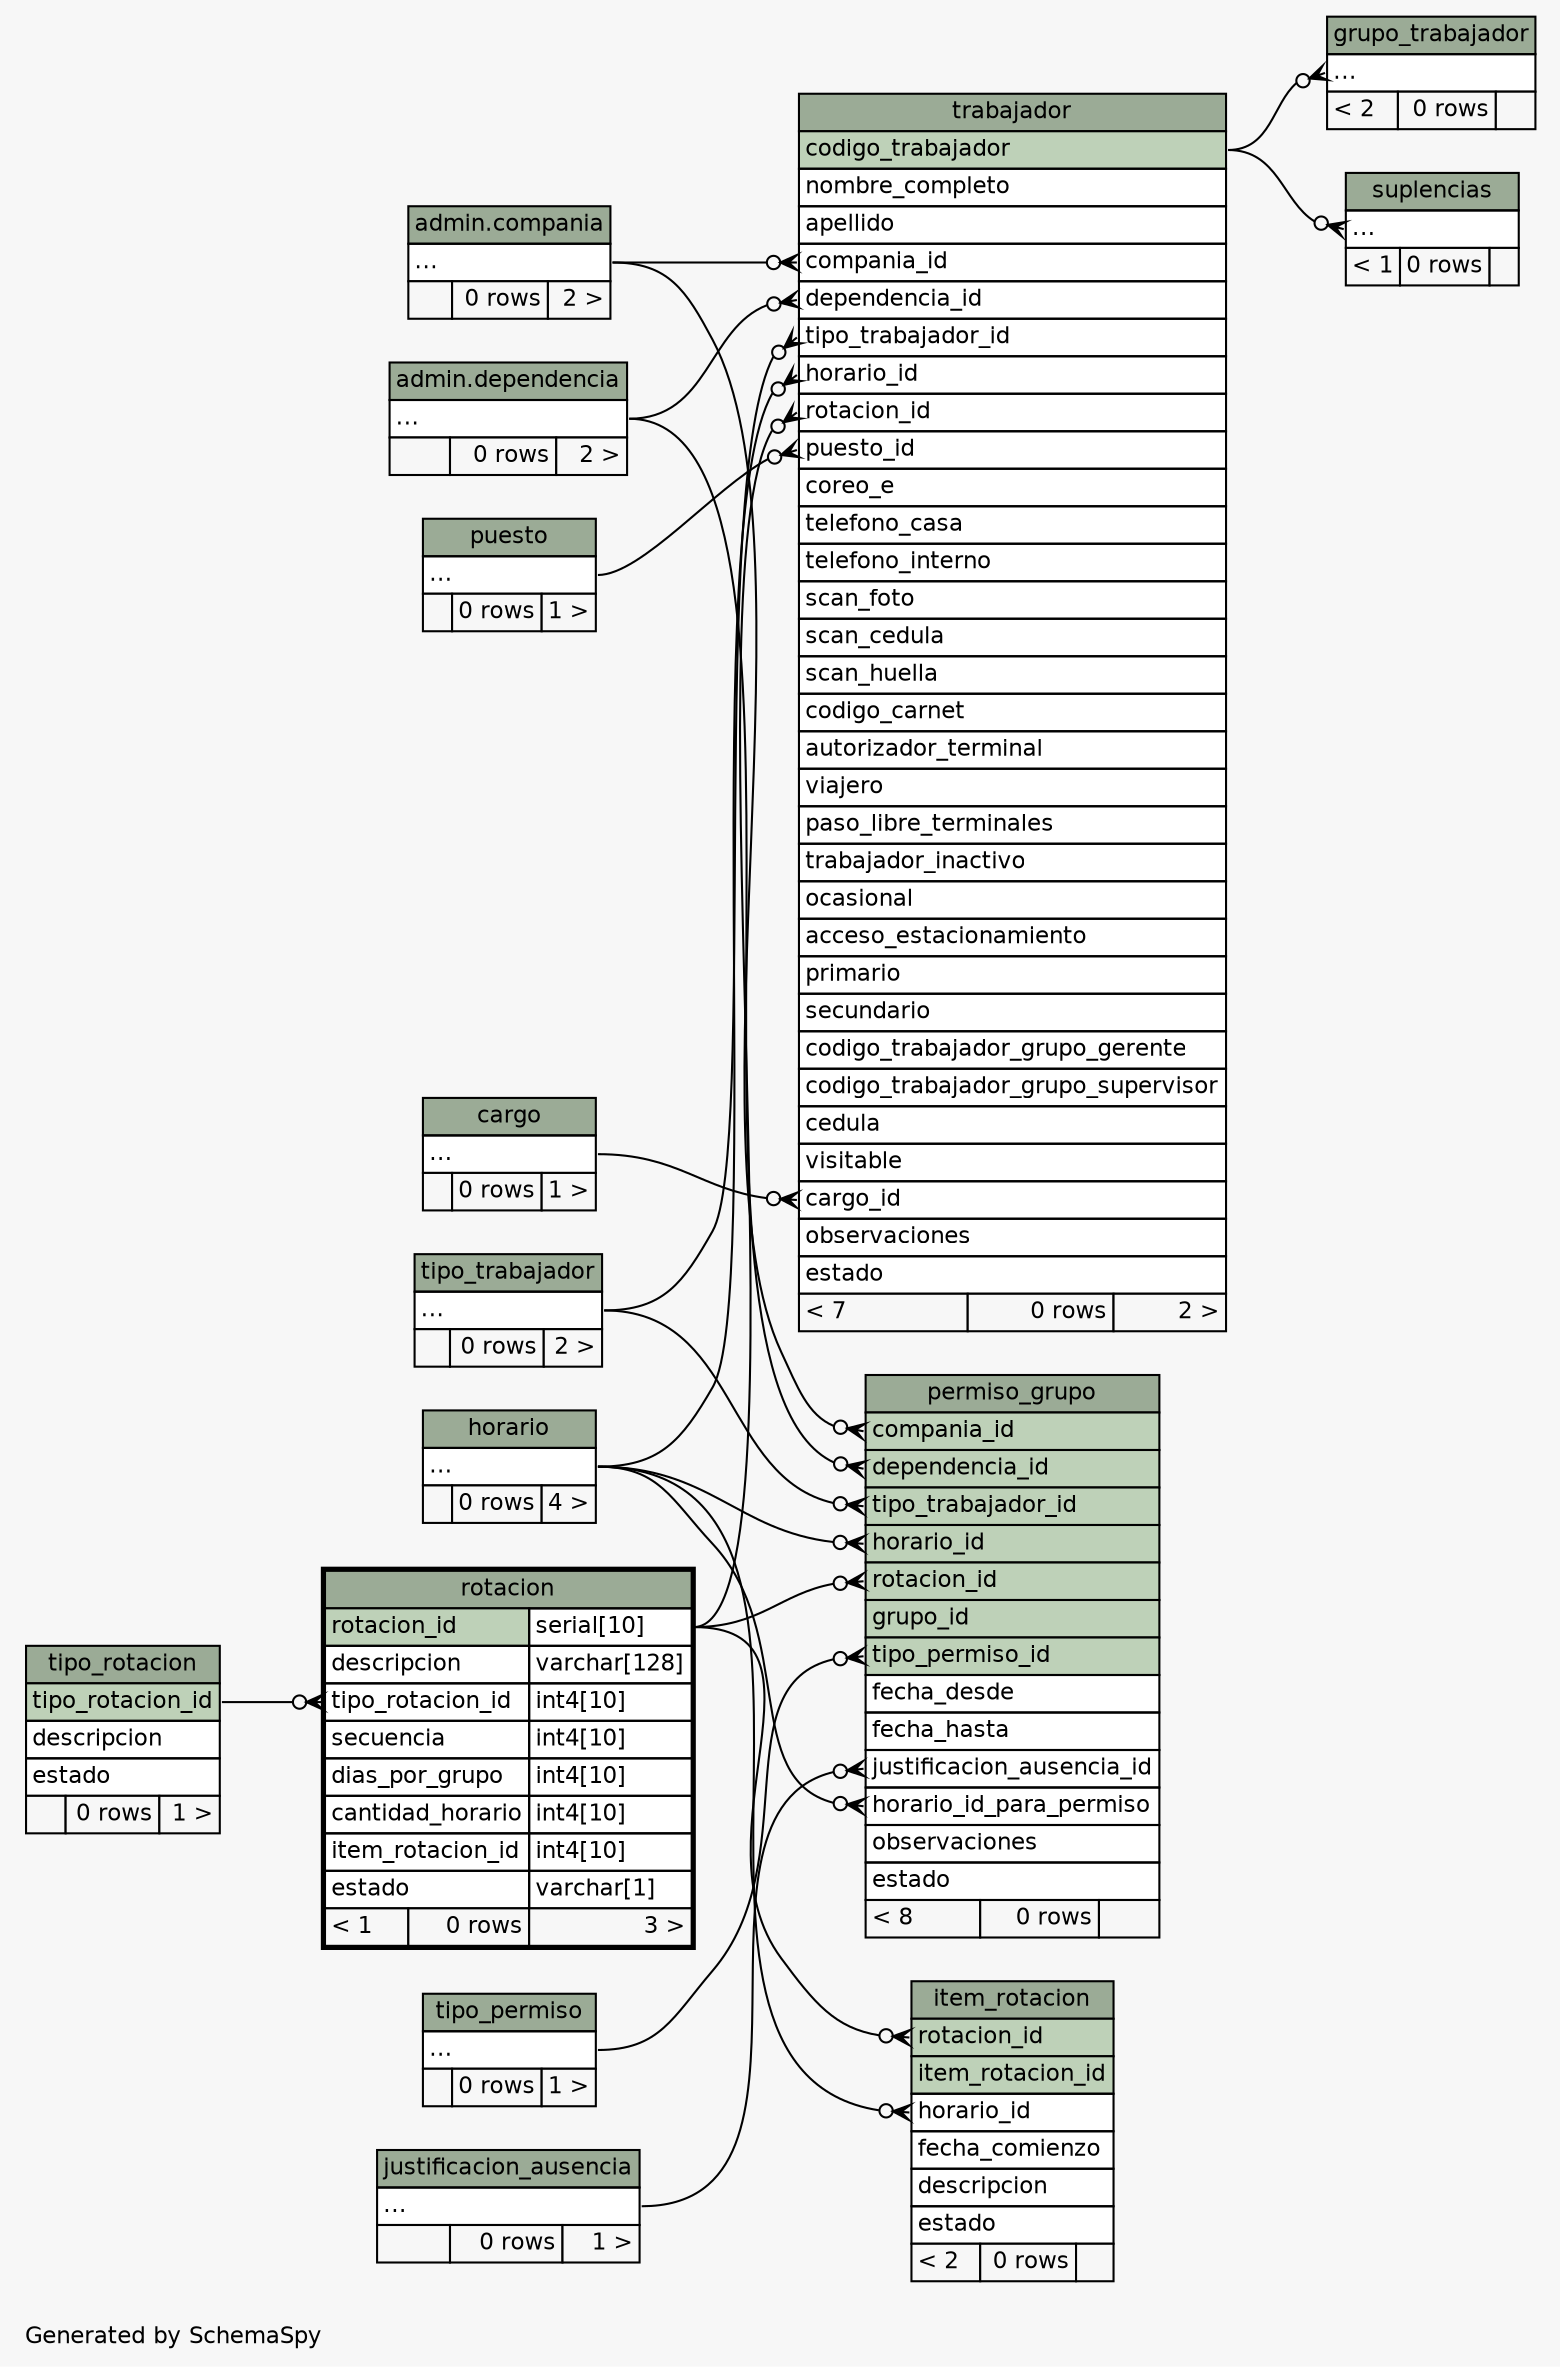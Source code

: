 // dot 2.26.3 on Linux 3.2.0-4-686-pae
// SchemaSpy rev 590
digraph "twoDegreesRelationshipsDiagram" {
  graph [
    rankdir="RL"
    bgcolor="#f7f7f7"
    label="\nGenerated by SchemaSpy"
    labeljust="l"
    nodesep="0.18"
    ranksep="0.46"
    fontname="Helvetica"
    fontsize="11"
  ];
  node [
    fontname="Helvetica"
    fontsize="11"
    shape="plaintext"
  ];
  edge [
    arrowsize="0.8"
  ];
  "grupo_trabajador":"elipses":w -> "trabajador":"codigo_trabajador":e [arrowhead=none dir=back arrowtail=crowodot];
  "item_rotacion":"horario_id":w -> "horario":"elipses":e [arrowhead=none dir=back arrowtail=crowodot];
  "item_rotacion":"rotacion_id":w -> "rotacion":"rotacion_id.type":e [arrowhead=none dir=back arrowtail=crowodot];
  "permiso_grupo":"compania_id":w -> "admin.compania":"elipses":e [arrowhead=none dir=back arrowtail=crowodot];
  "permiso_grupo":"dependencia_id":w -> "admin.dependencia":"elipses":e [arrowhead=none dir=back arrowtail=crowodot];
  "permiso_grupo":"horario_id":w -> "horario":"elipses":e [arrowhead=none dir=back arrowtail=crowodot];
  "permiso_grupo":"horario_id_para_permiso":w -> "horario":"elipses":e [arrowhead=none dir=back arrowtail=crowodot];
  "permiso_grupo":"justificacion_ausencia_id":w -> "justificacion_ausencia":"elipses":e [arrowhead=none dir=back arrowtail=crowodot];
  "permiso_grupo":"rotacion_id":w -> "rotacion":"rotacion_id.type":e [arrowhead=none dir=back arrowtail=crowodot];
  "permiso_grupo":"tipo_permiso_id":w -> "tipo_permiso":"elipses":e [arrowhead=none dir=back arrowtail=crowodot];
  "permiso_grupo":"tipo_trabajador_id":w -> "tipo_trabajador":"elipses":e [arrowhead=none dir=back arrowtail=crowodot];
  "rotacion":"tipo_rotacion_id":w -> "tipo_rotacion":"tipo_rotacion_id":e [arrowhead=none dir=back arrowtail=crowodot];
  "suplencias":"elipses":w -> "trabajador":"codigo_trabajador":e [arrowhead=none dir=back arrowtail=crowodot];
  "trabajador":"cargo_id":w -> "cargo":"elipses":e [arrowhead=none dir=back arrowtail=crowodot];
  "trabajador":"compania_id":w -> "admin.compania":"elipses":e [arrowhead=none dir=back arrowtail=crowodot];
  "trabajador":"dependencia_id":w -> "admin.dependencia":"elipses":e [arrowhead=none dir=back arrowtail=crowodot];
  "trabajador":"horario_id":w -> "horario":"elipses":e [arrowhead=none dir=back arrowtail=crowodot];
  "trabajador":"puesto_id":w -> "puesto":"elipses":e [arrowhead=none dir=back arrowtail=crowodot];
  "trabajador":"rotacion_id":w -> "rotacion":"rotacion_id.type":e [arrowhead=none dir=back arrowtail=crowodot];
  "trabajador":"tipo_trabajador_id":w -> "tipo_trabajador":"elipses":e [arrowhead=none dir=back arrowtail=crowodot];
  "cargo" [
    label=<
    <TABLE BORDER="0" CELLBORDER="1" CELLSPACING="0" BGCOLOR="#ffffff">
      <TR><TD COLSPAN="3" BGCOLOR="#9bab96" ALIGN="CENTER">cargo</TD></TR>
      <TR><TD PORT="elipses" COLSPAN="3" ALIGN="LEFT">...</TD></TR>
      <TR><TD ALIGN="LEFT" BGCOLOR="#f7f7f7">  </TD><TD ALIGN="RIGHT" BGCOLOR="#f7f7f7">0 rows</TD><TD ALIGN="RIGHT" BGCOLOR="#f7f7f7">1 &gt;</TD></TR>
    </TABLE>>
    URL="cargo.html"
    tooltip="cargo"
  ];
  "admin.compania" [
    label=<
    <TABLE BORDER="0" CELLBORDER="1" CELLSPACING="0" BGCOLOR="#ffffff">
      <TR><TD COLSPAN="3" BGCOLOR="#9bab96" ALIGN="CENTER">admin.compania</TD></TR>
      <TR><TD PORT="elipses" COLSPAN="3" ALIGN="LEFT">...</TD></TR>
      <TR><TD ALIGN="LEFT" BGCOLOR="#f7f7f7">  </TD><TD ALIGN="RIGHT" BGCOLOR="#f7f7f7">0 rows</TD><TD ALIGN="RIGHT" BGCOLOR="#f7f7f7">2 &gt;</TD></TR>
    </TABLE>>
    URL="../../admin/tables/compania.html"
    tooltip="admin.compania"
  ];
  "admin.dependencia" [
    label=<
    <TABLE BORDER="0" CELLBORDER="1" CELLSPACING="0" BGCOLOR="#ffffff">
      <TR><TD COLSPAN="3" BGCOLOR="#9bab96" ALIGN="CENTER">admin.dependencia</TD></TR>
      <TR><TD PORT="elipses" COLSPAN="3" ALIGN="LEFT">...</TD></TR>
      <TR><TD ALIGN="LEFT" BGCOLOR="#f7f7f7">  </TD><TD ALIGN="RIGHT" BGCOLOR="#f7f7f7">0 rows</TD><TD ALIGN="RIGHT" BGCOLOR="#f7f7f7">2 &gt;</TD></TR>
    </TABLE>>
    URL="../../admin/tables/dependencia.html"
    tooltip="admin.dependencia"
  ];
  "grupo_trabajador" [
    label=<
    <TABLE BORDER="0" CELLBORDER="1" CELLSPACING="0" BGCOLOR="#ffffff">
      <TR><TD COLSPAN="3" BGCOLOR="#9bab96" ALIGN="CENTER">grupo_trabajador</TD></TR>
      <TR><TD PORT="elipses" COLSPAN="3" ALIGN="LEFT">...</TD></TR>
      <TR><TD ALIGN="LEFT" BGCOLOR="#f7f7f7">&lt; 2</TD><TD ALIGN="RIGHT" BGCOLOR="#f7f7f7">0 rows</TD><TD ALIGN="RIGHT" BGCOLOR="#f7f7f7">  </TD></TR>
    </TABLE>>
    URL="grupo_trabajador.html"
    tooltip="grupo_trabajador"
  ];
  "horario" [
    label=<
    <TABLE BORDER="0" CELLBORDER="1" CELLSPACING="0" BGCOLOR="#ffffff">
      <TR><TD COLSPAN="3" BGCOLOR="#9bab96" ALIGN="CENTER">horario</TD></TR>
      <TR><TD PORT="elipses" COLSPAN="3" ALIGN="LEFT">...</TD></TR>
      <TR><TD ALIGN="LEFT" BGCOLOR="#f7f7f7">  </TD><TD ALIGN="RIGHT" BGCOLOR="#f7f7f7">0 rows</TD><TD ALIGN="RIGHT" BGCOLOR="#f7f7f7">4 &gt;</TD></TR>
    </TABLE>>
    URL="horario.html"
    tooltip="horario"
  ];
  "item_rotacion" [
    label=<
    <TABLE BORDER="0" CELLBORDER="1" CELLSPACING="0" BGCOLOR="#ffffff">
      <TR><TD COLSPAN="3" BGCOLOR="#9bab96" ALIGN="CENTER">item_rotacion</TD></TR>
      <TR><TD PORT="rotacion_id" COLSPAN="3" BGCOLOR="#bed1b8" ALIGN="LEFT">rotacion_id</TD></TR>
      <TR><TD PORT="item_rotacion_id" COLSPAN="3" BGCOLOR="#bed1b8" ALIGN="LEFT">item_rotacion_id</TD></TR>
      <TR><TD PORT="horario_id" COLSPAN="3" ALIGN="LEFT">horario_id</TD></TR>
      <TR><TD PORT="fecha_comienzo" COLSPAN="3" ALIGN="LEFT">fecha_comienzo</TD></TR>
      <TR><TD PORT="descripcion" COLSPAN="3" ALIGN="LEFT">descripcion</TD></TR>
      <TR><TD PORT="estado" COLSPAN="3" ALIGN="LEFT">estado</TD></TR>
      <TR><TD ALIGN="LEFT" BGCOLOR="#f7f7f7">&lt; 2</TD><TD ALIGN="RIGHT" BGCOLOR="#f7f7f7">0 rows</TD><TD ALIGN="RIGHT" BGCOLOR="#f7f7f7">  </TD></TR>
    </TABLE>>
    URL="item_rotacion.html"
    tooltip="item_rotacion"
  ];
  "justificacion_ausencia" [
    label=<
    <TABLE BORDER="0" CELLBORDER="1" CELLSPACING="0" BGCOLOR="#ffffff">
      <TR><TD COLSPAN="3" BGCOLOR="#9bab96" ALIGN="CENTER">justificacion_ausencia</TD></TR>
      <TR><TD PORT="elipses" COLSPAN="3" ALIGN="LEFT">...</TD></TR>
      <TR><TD ALIGN="LEFT" BGCOLOR="#f7f7f7">  </TD><TD ALIGN="RIGHT" BGCOLOR="#f7f7f7">0 rows</TD><TD ALIGN="RIGHT" BGCOLOR="#f7f7f7">1 &gt;</TD></TR>
    </TABLE>>
    URL="justificacion_ausencia.html"
    tooltip="justificacion_ausencia"
  ];
  "permiso_grupo" [
    label=<
    <TABLE BORDER="0" CELLBORDER="1" CELLSPACING="0" BGCOLOR="#ffffff">
      <TR><TD COLSPAN="3" BGCOLOR="#9bab96" ALIGN="CENTER">permiso_grupo</TD></TR>
      <TR><TD PORT="compania_id" COLSPAN="3" BGCOLOR="#bed1b8" ALIGN="LEFT">compania_id</TD></TR>
      <TR><TD PORT="dependencia_id" COLSPAN="3" BGCOLOR="#bed1b8" ALIGN="LEFT">dependencia_id</TD></TR>
      <TR><TD PORT="tipo_trabajador_id" COLSPAN="3" BGCOLOR="#bed1b8" ALIGN="LEFT">tipo_trabajador_id</TD></TR>
      <TR><TD PORT="horario_id" COLSPAN="3" BGCOLOR="#bed1b8" ALIGN="LEFT">horario_id</TD></TR>
      <TR><TD PORT="rotacion_id" COLSPAN="3" BGCOLOR="#bed1b8" ALIGN="LEFT">rotacion_id</TD></TR>
      <TR><TD PORT="grupo_id" COLSPAN="3" BGCOLOR="#bed1b8" ALIGN="LEFT">grupo_id</TD></TR>
      <TR><TD PORT="tipo_permiso_id" COLSPAN="3" BGCOLOR="#bed1b8" ALIGN="LEFT">tipo_permiso_id</TD></TR>
      <TR><TD PORT="fecha_desde" COLSPAN="3" ALIGN="LEFT">fecha_desde</TD></TR>
      <TR><TD PORT="fecha_hasta" COLSPAN="3" ALIGN="LEFT">fecha_hasta</TD></TR>
      <TR><TD PORT="justificacion_ausencia_id" COLSPAN="3" ALIGN="LEFT">justificacion_ausencia_id</TD></TR>
      <TR><TD PORT="horario_id_para_permiso" COLSPAN="3" ALIGN="LEFT">horario_id_para_permiso</TD></TR>
      <TR><TD PORT="observaciones" COLSPAN="3" ALIGN="LEFT">observaciones</TD></TR>
      <TR><TD PORT="estado" COLSPAN="3" ALIGN="LEFT">estado</TD></TR>
      <TR><TD ALIGN="LEFT" BGCOLOR="#f7f7f7">&lt; 8</TD><TD ALIGN="RIGHT" BGCOLOR="#f7f7f7">0 rows</TD><TD ALIGN="RIGHT" BGCOLOR="#f7f7f7">  </TD></TR>
    </TABLE>>
    URL="permiso_grupo.html"
    tooltip="permiso_grupo"
  ];
  "puesto" [
    label=<
    <TABLE BORDER="0" CELLBORDER="1" CELLSPACING="0" BGCOLOR="#ffffff">
      <TR><TD COLSPAN="3" BGCOLOR="#9bab96" ALIGN="CENTER">puesto</TD></TR>
      <TR><TD PORT="elipses" COLSPAN="3" ALIGN="LEFT">...</TD></TR>
      <TR><TD ALIGN="LEFT" BGCOLOR="#f7f7f7">  </TD><TD ALIGN="RIGHT" BGCOLOR="#f7f7f7">0 rows</TD><TD ALIGN="RIGHT" BGCOLOR="#f7f7f7">1 &gt;</TD></TR>
    </TABLE>>
    URL="puesto.html"
    tooltip="puesto"
  ];
  "rotacion" [
    label=<
    <TABLE BORDER="2" CELLBORDER="1" CELLSPACING="0" BGCOLOR="#ffffff">
      <TR><TD COLSPAN="3" BGCOLOR="#9bab96" ALIGN="CENTER">rotacion</TD></TR>
      <TR><TD PORT="rotacion_id" COLSPAN="2" BGCOLOR="#bed1b8" ALIGN="LEFT">rotacion_id</TD><TD PORT="rotacion_id.type" ALIGN="LEFT">serial[10]</TD></TR>
      <TR><TD PORT="descripcion" COLSPAN="2" ALIGN="LEFT">descripcion</TD><TD PORT="descripcion.type" ALIGN="LEFT">varchar[128]</TD></TR>
      <TR><TD PORT="tipo_rotacion_id" COLSPAN="2" ALIGN="LEFT">tipo_rotacion_id</TD><TD PORT="tipo_rotacion_id.type" ALIGN="LEFT">int4[10]</TD></TR>
      <TR><TD PORT="secuencia" COLSPAN="2" ALIGN="LEFT">secuencia</TD><TD PORT="secuencia.type" ALIGN="LEFT">int4[10]</TD></TR>
      <TR><TD PORT="dias_por_grupo" COLSPAN="2" ALIGN="LEFT">dias_por_grupo</TD><TD PORT="dias_por_grupo.type" ALIGN="LEFT">int4[10]</TD></TR>
      <TR><TD PORT="cantidad_horario" COLSPAN="2" ALIGN="LEFT">cantidad_horario</TD><TD PORT="cantidad_horario.type" ALIGN="LEFT">int4[10]</TD></TR>
      <TR><TD PORT="item_rotacion_id" COLSPAN="2" ALIGN="LEFT">item_rotacion_id</TD><TD PORT="item_rotacion_id.type" ALIGN="LEFT">int4[10]</TD></TR>
      <TR><TD PORT="estado" COLSPAN="2" ALIGN="LEFT">estado</TD><TD PORT="estado.type" ALIGN="LEFT">varchar[1]</TD></TR>
      <TR><TD ALIGN="LEFT" BGCOLOR="#f7f7f7">&lt; 1</TD><TD ALIGN="RIGHT" BGCOLOR="#f7f7f7">0 rows</TD><TD ALIGN="RIGHT" BGCOLOR="#f7f7f7">3 &gt;</TD></TR>
    </TABLE>>
    URL="rotacion.html"
    tooltip="rotacion"
  ];
  "suplencias" [
    label=<
    <TABLE BORDER="0" CELLBORDER="1" CELLSPACING="0" BGCOLOR="#ffffff">
      <TR><TD COLSPAN="3" BGCOLOR="#9bab96" ALIGN="CENTER">suplencias</TD></TR>
      <TR><TD PORT="elipses" COLSPAN="3" ALIGN="LEFT">...</TD></TR>
      <TR><TD ALIGN="LEFT" BGCOLOR="#f7f7f7">&lt; 1</TD><TD ALIGN="RIGHT" BGCOLOR="#f7f7f7">0 rows</TD><TD ALIGN="RIGHT" BGCOLOR="#f7f7f7">  </TD></TR>
    </TABLE>>
    URL="suplencias.html"
    tooltip="suplencias"
  ];
  "tipo_permiso" [
    label=<
    <TABLE BORDER="0" CELLBORDER="1" CELLSPACING="0" BGCOLOR="#ffffff">
      <TR><TD COLSPAN="3" BGCOLOR="#9bab96" ALIGN="CENTER">tipo_permiso</TD></TR>
      <TR><TD PORT="elipses" COLSPAN="3" ALIGN="LEFT">...</TD></TR>
      <TR><TD ALIGN="LEFT" BGCOLOR="#f7f7f7">  </TD><TD ALIGN="RIGHT" BGCOLOR="#f7f7f7">0 rows</TD><TD ALIGN="RIGHT" BGCOLOR="#f7f7f7">1 &gt;</TD></TR>
    </TABLE>>
    URL="tipo_permiso.html"
    tooltip="tipo_permiso"
  ];
  "tipo_rotacion" [
    label=<
    <TABLE BORDER="0" CELLBORDER="1" CELLSPACING="0" BGCOLOR="#ffffff">
      <TR><TD COLSPAN="3" BGCOLOR="#9bab96" ALIGN="CENTER">tipo_rotacion</TD></TR>
      <TR><TD PORT="tipo_rotacion_id" COLSPAN="3" BGCOLOR="#bed1b8" ALIGN="LEFT">tipo_rotacion_id</TD></TR>
      <TR><TD PORT="descripcion" COLSPAN="3" ALIGN="LEFT">descripcion</TD></TR>
      <TR><TD PORT="estado" COLSPAN="3" ALIGN="LEFT">estado</TD></TR>
      <TR><TD ALIGN="LEFT" BGCOLOR="#f7f7f7">  </TD><TD ALIGN="RIGHT" BGCOLOR="#f7f7f7">0 rows</TD><TD ALIGN="RIGHT" BGCOLOR="#f7f7f7">1 &gt;</TD></TR>
    </TABLE>>
    URL="tipo_rotacion.html"
    tooltip="tipo_rotacion"
  ];
  "tipo_trabajador" [
    label=<
    <TABLE BORDER="0" CELLBORDER="1" CELLSPACING="0" BGCOLOR="#ffffff">
      <TR><TD COLSPAN="3" BGCOLOR="#9bab96" ALIGN="CENTER">tipo_trabajador</TD></TR>
      <TR><TD PORT="elipses" COLSPAN="3" ALIGN="LEFT">...</TD></TR>
      <TR><TD ALIGN="LEFT" BGCOLOR="#f7f7f7">  </TD><TD ALIGN="RIGHT" BGCOLOR="#f7f7f7">0 rows</TD><TD ALIGN="RIGHT" BGCOLOR="#f7f7f7">2 &gt;</TD></TR>
    </TABLE>>
    URL="tipo_trabajador.html"
    tooltip="tipo_trabajador"
  ];
  "trabajador" [
    label=<
    <TABLE BORDER="0" CELLBORDER="1" CELLSPACING="0" BGCOLOR="#ffffff">
      <TR><TD COLSPAN="3" BGCOLOR="#9bab96" ALIGN="CENTER">trabajador</TD></TR>
      <TR><TD PORT="codigo_trabajador" COLSPAN="3" BGCOLOR="#bed1b8" ALIGN="LEFT">codigo_trabajador</TD></TR>
      <TR><TD PORT="nombre_completo" COLSPAN="3" ALIGN="LEFT">nombre_completo</TD></TR>
      <TR><TD PORT="apellido" COLSPAN="3" ALIGN="LEFT">apellido</TD></TR>
      <TR><TD PORT="compania_id" COLSPAN="3" ALIGN="LEFT">compania_id</TD></TR>
      <TR><TD PORT="dependencia_id" COLSPAN="3" ALIGN="LEFT">dependencia_id</TD></TR>
      <TR><TD PORT="tipo_trabajador_id" COLSPAN="3" ALIGN="LEFT">tipo_trabajador_id</TD></TR>
      <TR><TD PORT="horario_id" COLSPAN="3" ALIGN="LEFT">horario_id</TD></TR>
      <TR><TD PORT="rotacion_id" COLSPAN="3" ALIGN="LEFT">rotacion_id</TD></TR>
      <TR><TD PORT="puesto_id" COLSPAN="3" ALIGN="LEFT">puesto_id</TD></TR>
      <TR><TD PORT="coreo_e" COLSPAN="3" ALIGN="LEFT">coreo_e</TD></TR>
      <TR><TD PORT="telefono_casa" COLSPAN="3" ALIGN="LEFT">telefono_casa</TD></TR>
      <TR><TD PORT="telefono_interno" COLSPAN="3" ALIGN="LEFT">telefono_interno</TD></TR>
      <TR><TD PORT="scan_foto" COLSPAN="3" ALIGN="LEFT">scan_foto</TD></TR>
      <TR><TD PORT="scan_cedula" COLSPAN="3" ALIGN="LEFT">scan_cedula</TD></TR>
      <TR><TD PORT="scan_huella" COLSPAN="3" ALIGN="LEFT">scan_huella</TD></TR>
      <TR><TD PORT="codigo_carnet" COLSPAN="3" ALIGN="LEFT">codigo_carnet</TD></TR>
      <TR><TD PORT="autorizador_terminal" COLSPAN="3" ALIGN="LEFT">autorizador_terminal</TD></TR>
      <TR><TD PORT="viajero" COLSPAN="3" ALIGN="LEFT">viajero</TD></TR>
      <TR><TD PORT="paso_libre_terminales" COLSPAN="3" ALIGN="LEFT">paso_libre_terminales</TD></TR>
      <TR><TD PORT="trabajador_inactivo" COLSPAN="3" ALIGN="LEFT">trabajador_inactivo</TD></TR>
      <TR><TD PORT="ocasional" COLSPAN="3" ALIGN="LEFT">ocasional</TD></TR>
      <TR><TD PORT="acceso_estacionamiento" COLSPAN="3" ALIGN="LEFT">acceso_estacionamiento</TD></TR>
      <TR><TD PORT="primario" COLSPAN="3" ALIGN="LEFT">primario</TD></TR>
      <TR><TD PORT="secundario" COLSPAN="3" ALIGN="LEFT">secundario</TD></TR>
      <TR><TD PORT="codigo_trabajador_grupo_gerente" COLSPAN="3" ALIGN="LEFT">codigo_trabajador_grupo_gerente</TD></TR>
      <TR><TD PORT="codigo_trabajador_grupo_supervisor" COLSPAN="3" ALIGN="LEFT">codigo_trabajador_grupo_supervisor</TD></TR>
      <TR><TD PORT="cedula" COLSPAN="3" ALIGN="LEFT">cedula</TD></TR>
      <TR><TD PORT="visitable" COLSPAN="3" ALIGN="LEFT">visitable</TD></TR>
      <TR><TD PORT="cargo_id" COLSPAN="3" ALIGN="LEFT">cargo_id</TD></TR>
      <TR><TD PORT="observaciones" COLSPAN="3" ALIGN="LEFT">observaciones</TD></TR>
      <TR><TD PORT="estado" COLSPAN="3" ALIGN="LEFT">estado</TD></TR>
      <TR><TD ALIGN="LEFT" BGCOLOR="#f7f7f7">&lt; 7</TD><TD ALIGN="RIGHT" BGCOLOR="#f7f7f7">0 rows</TD><TD ALIGN="RIGHT" BGCOLOR="#f7f7f7">2 &gt;</TD></TR>
    </TABLE>>
    URL="trabajador.html"
    tooltip="trabajador"
  ];
}
